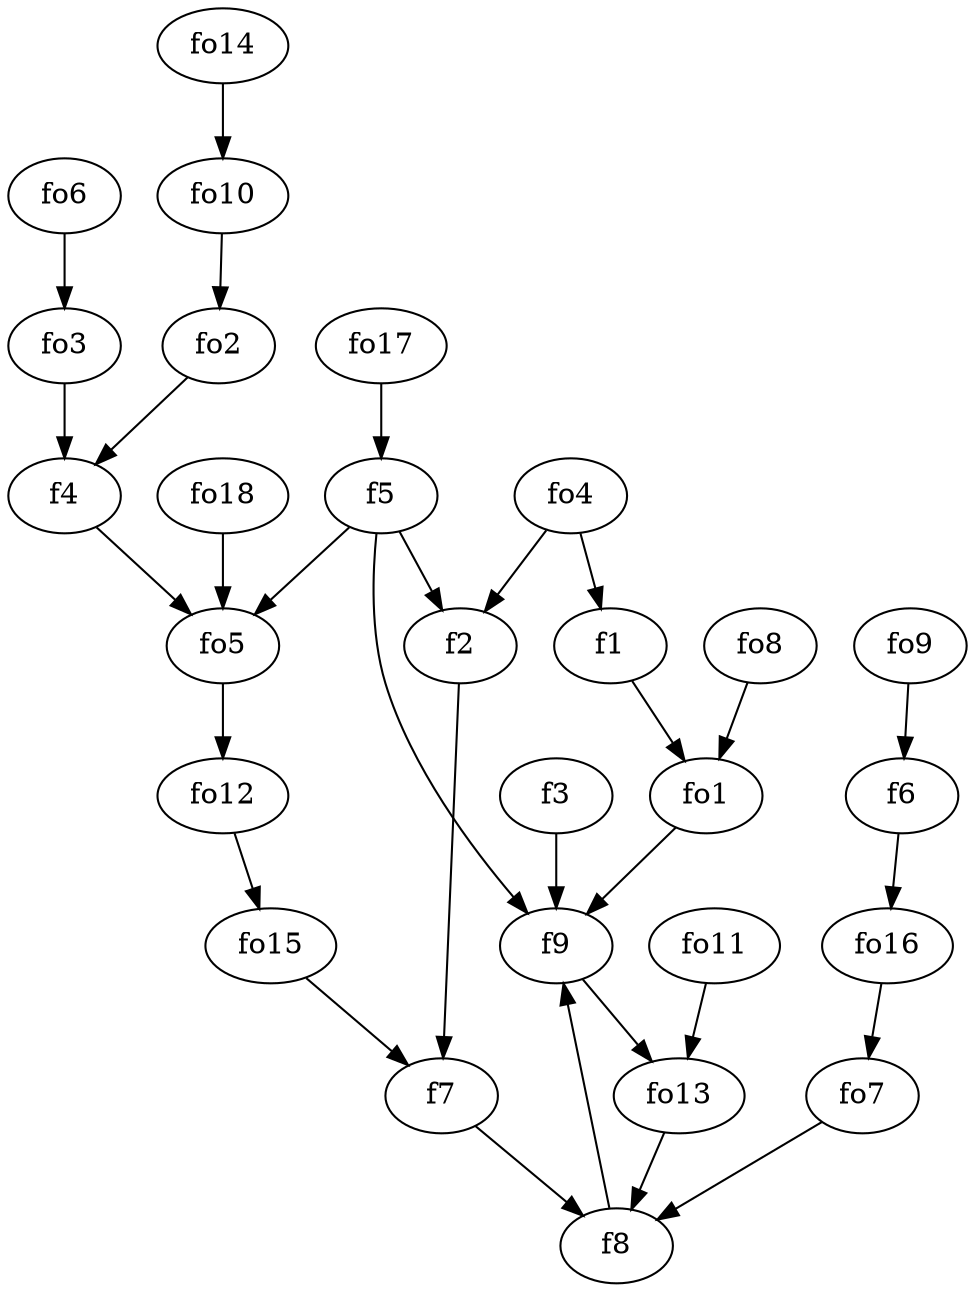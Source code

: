 strict digraph  {
f1;
f2;
f3;
f4;
f5;
f6;
f7;
f8;
f9;
fo1;
fo2;
fo3;
fo4;
fo5;
fo6;
fo7;
fo8;
fo9;
fo10;
fo11;
fo12;
fo13;
fo14;
fo15;
fo16;
fo17;
fo18;
f1 -> fo1  [weight=2];
f2 -> f7  [weight=2];
f3 -> f9  [weight=2];
f4 -> fo5  [weight=2];
f5 -> fo5  [weight=2];
f5 -> f2  [weight=2];
f5 -> f9  [weight=2];
f6 -> fo16  [weight=2];
f7 -> f8  [weight=2];
f8 -> f9  [weight=2];
f9 -> fo13  [weight=2];
fo1 -> f9  [weight=2];
fo2 -> f4  [weight=2];
fo3 -> f4  [weight=2];
fo4 -> f1  [weight=2];
fo4 -> f2  [weight=2];
fo5 -> fo12  [weight=2];
fo6 -> fo3  [weight=2];
fo7 -> f8  [weight=2];
fo8 -> fo1  [weight=2];
fo9 -> f6  [weight=2];
fo10 -> fo2  [weight=2];
fo11 -> fo13  [weight=2];
fo12 -> fo15  [weight=2];
fo13 -> f8  [weight=2];
fo14 -> fo10  [weight=2];
fo15 -> f7  [weight=2];
fo16 -> fo7  [weight=2];
fo17 -> f5  [weight=2];
fo18 -> fo5  [weight=2];
}
